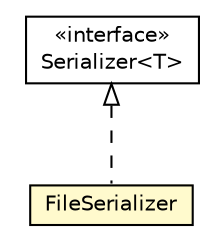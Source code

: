 #!/usr/local/bin/dot
#
# Class diagram 
# Generated by UMLGraph version R5_6-24-gf6e263 (http://www.umlgraph.org/)
#

digraph G {
	edge [fontname="Helvetica",fontsize=10,labelfontname="Helvetica",labelfontsize=10];
	node [fontname="Helvetica",fontsize=10,shape=plaintext];
	nodesep=0.25;
	ranksep=0.5;
	// io.reinert.requestor.core.serialization.Serializer<T>
	c26115 [label=<<table title="io.reinert.requestor.core.serialization.Serializer" border="0" cellborder="1" cellspacing="0" cellpadding="2" port="p" href="../../core/serialization/Serializer.html">
		<tr><td><table border="0" cellspacing="0" cellpadding="1">
<tr><td align="center" balign="center"> &#171;interface&#187; </td></tr>
<tr><td align="center" balign="center"> Serializer&lt;T&gt; </td></tr>
		</table></td></tr>
		</table>>, URL="../../core/serialization/Serializer.html", fontname="Helvetica", fontcolor="black", fontsize=10.0];
	// io.reinert.requestor.java.serialization.FileSerializer
	c26156 [label=<<table title="io.reinert.requestor.java.serialization.FileSerializer" border="0" cellborder="1" cellspacing="0" cellpadding="2" port="p" bgcolor="lemonChiffon" href="./FileSerializer.html">
		<tr><td><table border="0" cellspacing="0" cellpadding="1">
<tr><td align="center" balign="center"> FileSerializer </td></tr>
		</table></td></tr>
		</table>>, URL="./FileSerializer.html", fontname="Helvetica", fontcolor="black", fontsize=10.0];
	//io.reinert.requestor.java.serialization.FileSerializer implements io.reinert.requestor.core.serialization.Serializer<T>
	c26115:p -> c26156:p [dir=back,arrowtail=empty,style=dashed];
}

